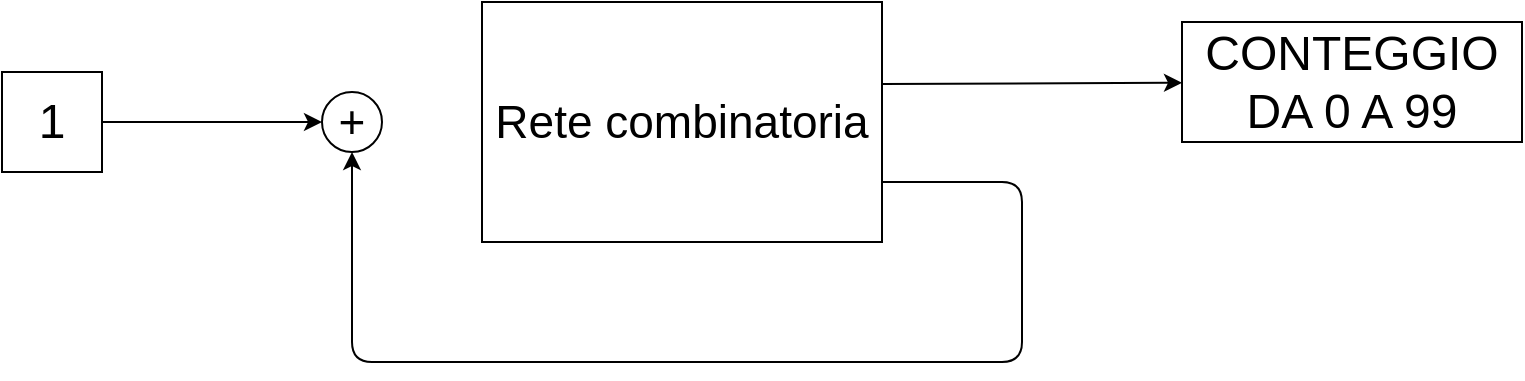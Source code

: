<mxfile version="13.4.2" type="device"><diagram id="us0YHCZmDWDylOMMRq7_" name="Page-1"><mxGraphModel dx="466" dy="719" grid="1" gridSize="10" guides="1" tooltips="1" connect="1" arrows="1" fold="1" page="1" pageScale="1" pageWidth="827" pageHeight="1169" math="0" shadow="0"><root><mxCell id="0"/><mxCell id="1" parent="0"/><mxCell id="bmdyGbNXmVXTaZIqArVS-1" value="&lt;font style=&quot;font-size: 23px&quot;&gt;Rete combinatoria&lt;/font&gt;" style="rounded=0;whiteSpace=wrap;html=1;" vertex="1" parent="1"><mxGeometry x="270" y="300" width="200" height="120" as="geometry"/></mxCell><mxCell id="bmdyGbNXmVXTaZIqArVS-2" value="&lt;font style=&quot;font-size: 23px&quot;&gt;+&lt;/font&gt;" style="ellipse;whiteSpace=wrap;html=1;aspect=fixed;" vertex="1" parent="1"><mxGeometry x="190" y="345" width="30" height="30" as="geometry"/></mxCell><mxCell id="bmdyGbNXmVXTaZIqArVS-3" value="&lt;font style=&quot;font-size: 24px&quot;&gt;1&lt;/font&gt;" style="rounded=0;whiteSpace=wrap;html=1;" vertex="1" parent="1"><mxGeometry x="30" y="335" width="50" height="50" as="geometry"/></mxCell><mxCell id="bmdyGbNXmVXTaZIqArVS-4" value="" style="endArrow=classic;html=1;exitX=1;exitY=0.5;exitDx=0;exitDy=0;entryX=0;entryY=0.5;entryDx=0;entryDy=0;" edge="1" parent="1" source="bmdyGbNXmVXTaZIqArVS-3" target="bmdyGbNXmVXTaZIqArVS-2"><mxGeometry width="50" height="50" relative="1" as="geometry"><mxPoint x="210" y="390" as="sourcePoint"/><mxPoint x="260" y="340" as="targetPoint"/></mxGeometry></mxCell><mxCell id="bmdyGbNXmVXTaZIqArVS-5" value="" style="endArrow=classic;html=1;exitX=1;exitY=0.75;exitDx=0;exitDy=0;entryX=0.5;entryY=1;entryDx=0;entryDy=0;" edge="1" parent="1" source="bmdyGbNXmVXTaZIqArVS-1" target="bmdyGbNXmVXTaZIqArVS-2"><mxGeometry width="50" height="50" relative="1" as="geometry"><mxPoint x="370" y="390" as="sourcePoint"/><mxPoint x="420" y="340" as="targetPoint"/><Array as="points"><mxPoint x="540" y="390"/><mxPoint x="540" y="480"/><mxPoint x="205" y="480"/></Array></mxGeometry></mxCell><mxCell id="bmdyGbNXmVXTaZIqArVS-6" value="" style="endArrow=classic;html=1;exitX=1;exitY=0.342;exitDx=0;exitDy=0;exitPerimeter=0;" edge="1" parent="1" source="bmdyGbNXmVXTaZIqArVS-1" target="bmdyGbNXmVXTaZIqArVS-7"><mxGeometry width="50" height="50" relative="1" as="geometry"><mxPoint x="370" y="390" as="sourcePoint"/><mxPoint x="590" y="340" as="targetPoint"/></mxGeometry></mxCell><mxCell id="bmdyGbNXmVXTaZIqArVS-7" value="&lt;font style=&quot;font-size: 24px&quot;&gt;CONTEGGIO DA 0 A 99&lt;/font&gt;" style="rounded=0;whiteSpace=wrap;html=1;" vertex="1" parent="1"><mxGeometry x="620" y="310" width="170" height="60" as="geometry"/></mxCell></root></mxGraphModel></diagram></mxfile>